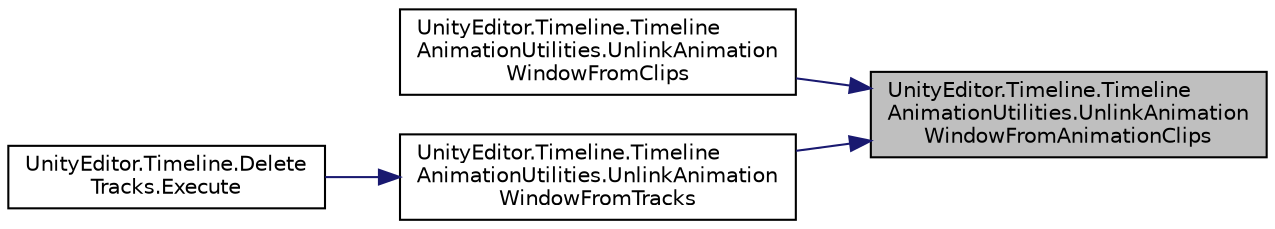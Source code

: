 digraph "UnityEditor.Timeline.TimelineAnimationUtilities.UnlinkAnimationWindowFromAnimationClips"
{
 // LATEX_PDF_SIZE
  edge [fontname="Helvetica",fontsize="10",labelfontname="Helvetica",labelfontsize="10"];
  node [fontname="Helvetica",fontsize="10",shape=record];
  rankdir="RL";
  Node1 [label="UnityEditor.Timeline.Timeline\lAnimationUtilities.UnlinkAnimation\lWindowFromAnimationClips",height=0.2,width=0.4,color="black", fillcolor="grey75", style="filled", fontcolor="black",tooltip=" "];
  Node1 -> Node2 [dir="back",color="midnightblue",fontsize="10",style="solid",fontname="Helvetica"];
  Node2 [label="UnityEditor.Timeline.Timeline\lAnimationUtilities.UnlinkAnimation\lWindowFromClips",height=0.2,width=0.4,color="black", fillcolor="white", style="filled",URL="$class_unity_editor_1_1_timeline_1_1_timeline_animation_utilities.html#a643c8ff917f0486a0046d1ad1b75719f",tooltip=" "];
  Node1 -> Node3 [dir="back",color="midnightblue",fontsize="10",style="solid",fontname="Helvetica"];
  Node3 [label="UnityEditor.Timeline.Timeline\lAnimationUtilities.UnlinkAnimation\lWindowFromTracks",height=0.2,width=0.4,color="black", fillcolor="white", style="filled",URL="$class_unity_editor_1_1_timeline_1_1_timeline_animation_utilities.html#a6ebf1c99d5e4b0bbc72cb60c2bf4a21a",tooltip=" "];
  Node3 -> Node4 [dir="back",color="midnightblue",fontsize="10",style="solid",fontname="Helvetica"];
  Node4 [label="UnityEditor.Timeline.Delete\lTracks.Execute",height=0.2,width=0.4,color="black", fillcolor="white", style="filled",URL="$class_unity_editor_1_1_timeline_1_1_delete_tracks.html#a5eaa5d853a23f9c994dcb1b48598fd6b",tooltip=" "];
}
